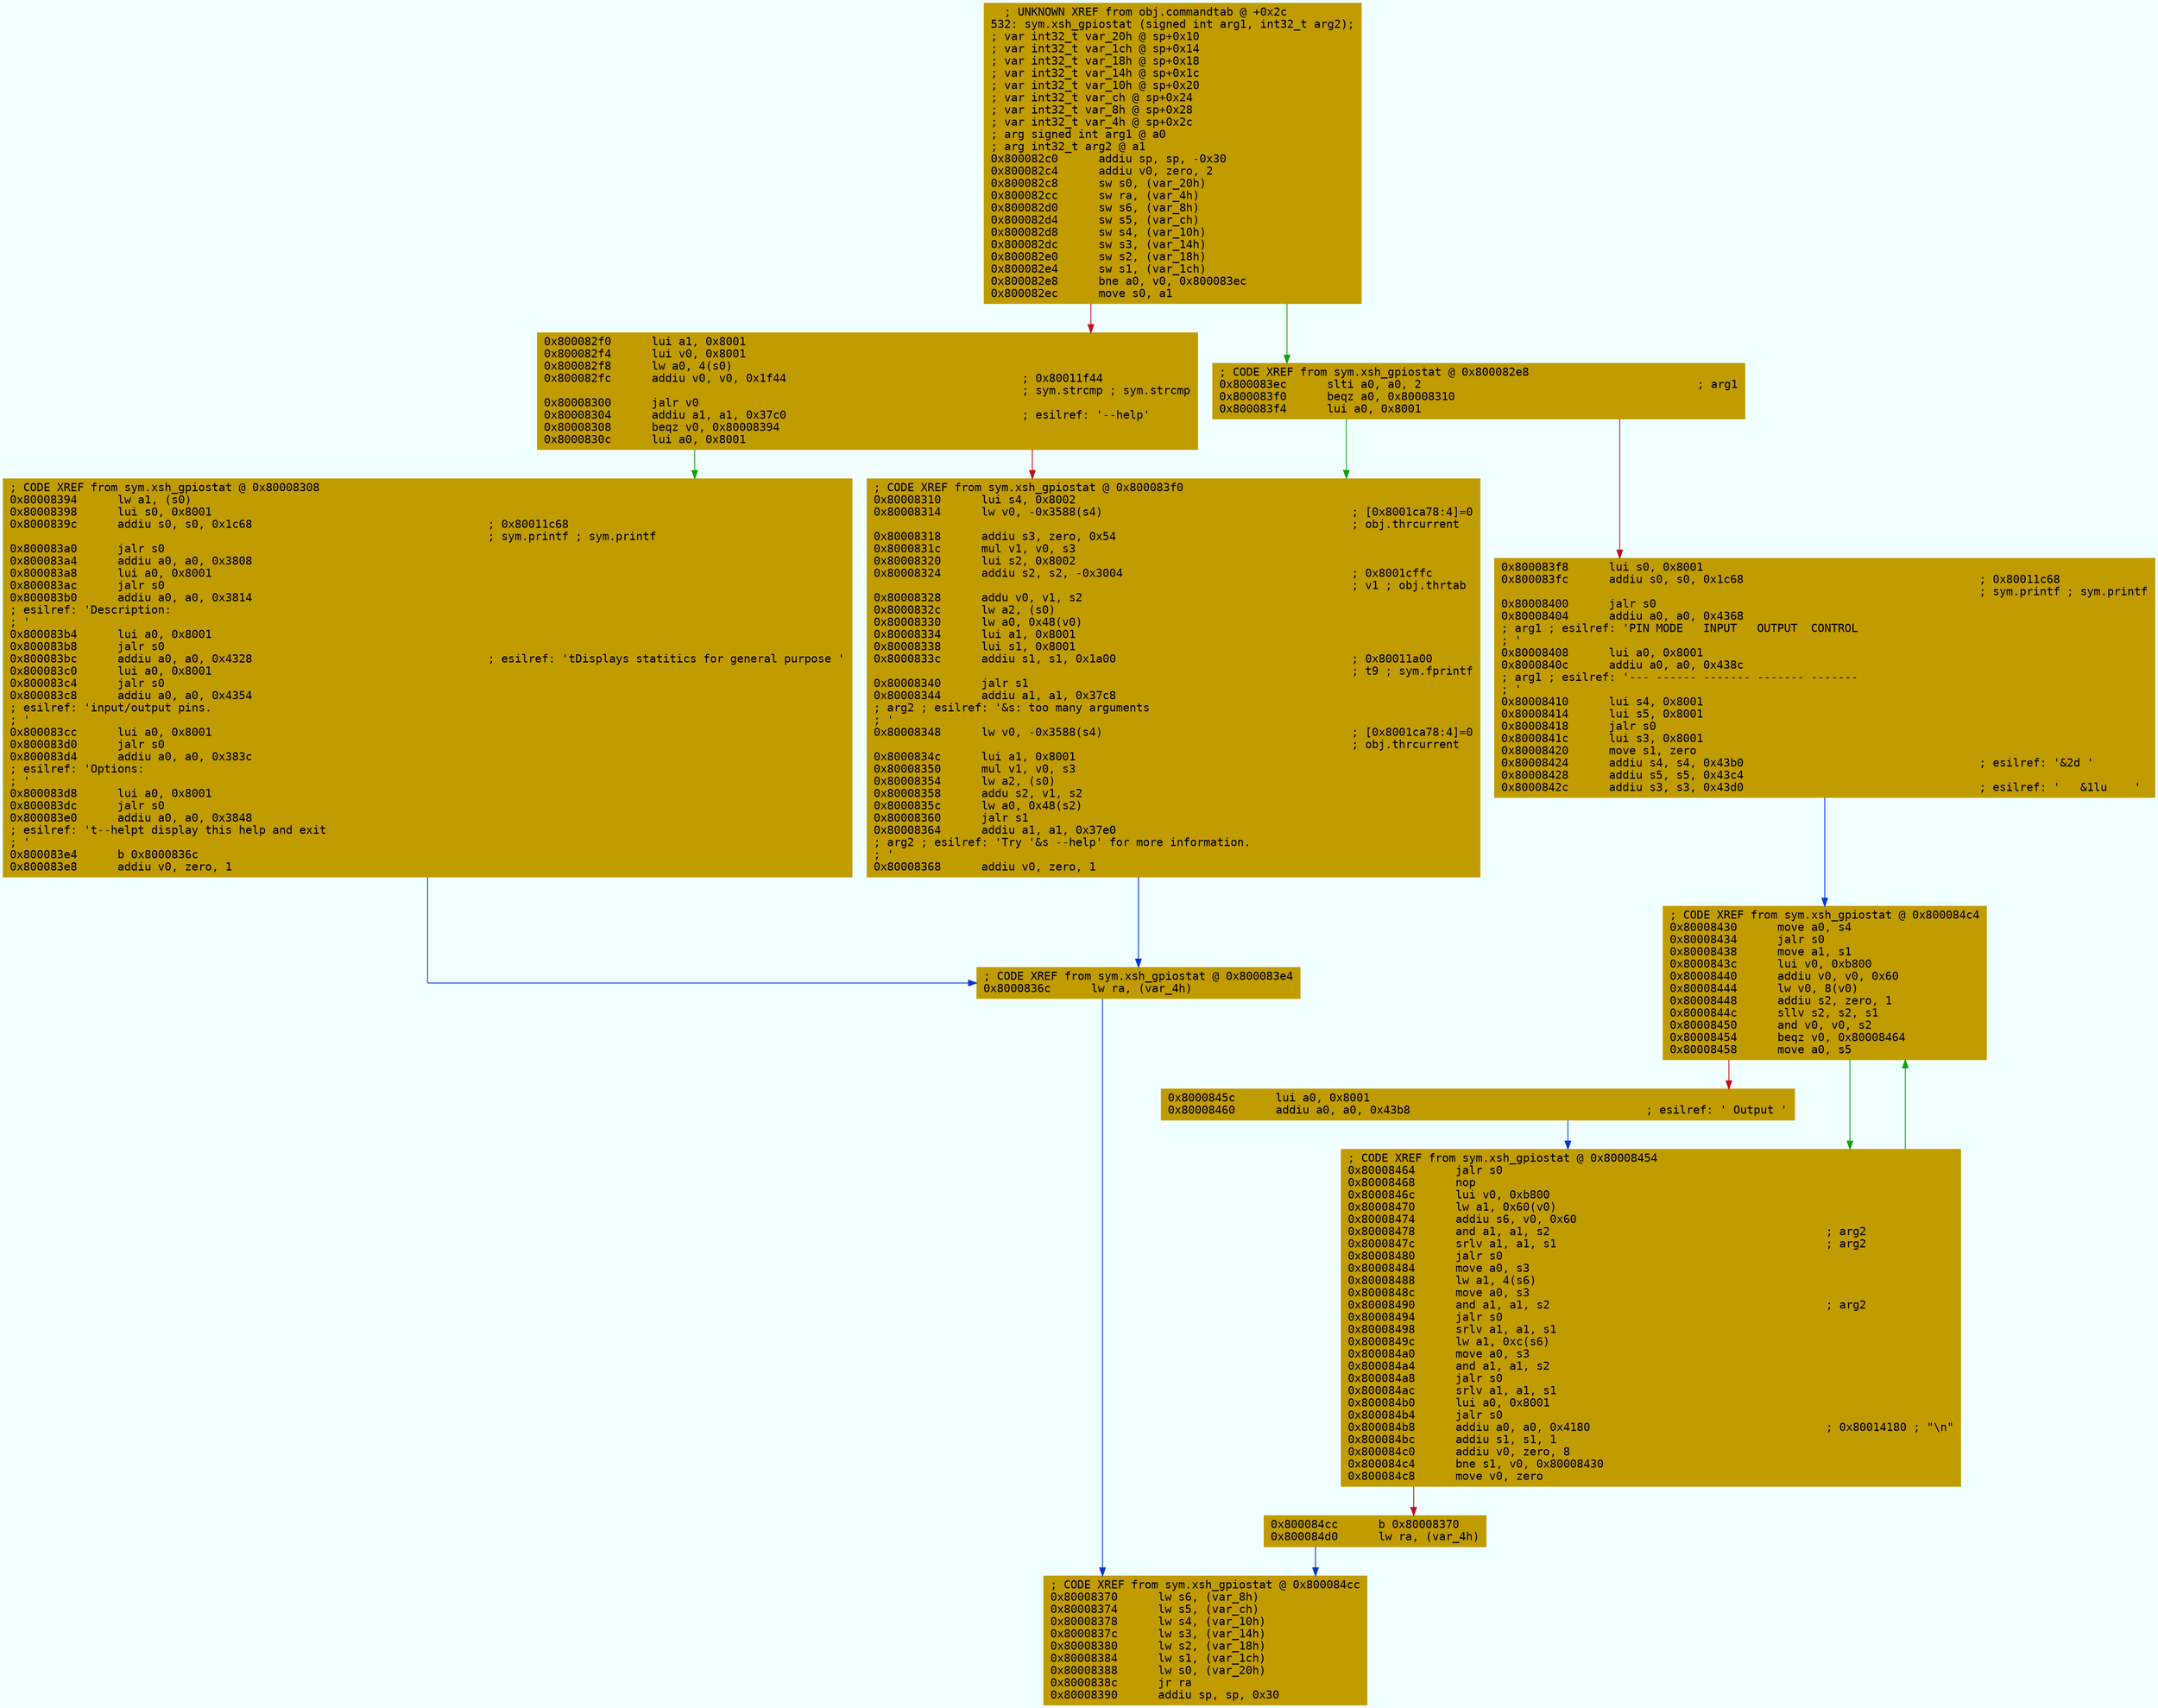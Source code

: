digraph code {
	graph [bgcolor=azure fontsize=8 fontname="Courier" splines="ortho"];
	node [fillcolor=gray style=filled shape=box];
	edge [arrowhead="normal"];
	"0x800082c0" [URL="sym.xsh_gpiostat/0x800082c0", fillcolor="#c19c00",color="#c19c00", fontname="Courier",label="  ; UNKNOWN XREF from obj.commandtab @ +0x2c\l532: sym.xsh_gpiostat (signed int arg1, int32_t arg2);\l; var int32_t var_20h @ sp+0x10\l; var int32_t var_1ch @ sp+0x14\l; var int32_t var_18h @ sp+0x18\l; var int32_t var_14h @ sp+0x1c\l; var int32_t var_10h @ sp+0x20\l; var int32_t var_ch @ sp+0x24\l; var int32_t var_8h @ sp+0x28\l; var int32_t var_4h @ sp+0x2c\l; arg signed int arg1 @ a0\l; arg int32_t arg2 @ a1\l0x800082c0      addiu sp, sp, -0x30\l0x800082c4      addiu v0, zero, 2\l0x800082c8      sw s0, (var_20h)\l0x800082cc      sw ra, (var_4h)\l0x800082d0      sw s6, (var_8h)\l0x800082d4      sw s5, (var_ch)\l0x800082d8      sw s4, (var_10h)\l0x800082dc      sw s3, (var_14h)\l0x800082e0      sw s2, (var_18h)\l0x800082e4      sw s1, (var_1ch)\l0x800082e8      bne a0, v0, 0x800083ec\l0x800082ec      move s0, a1\l"]
	"0x800082f0" [URL="sym.xsh_gpiostat/0x800082f0", fillcolor="#c19c00",color="#c19c00", fontname="Courier",label="0x800082f0      lui a1, 0x8001\l0x800082f4      lui v0, 0x8001\l0x800082f8      lw a0, 4(s0)\l0x800082fc      addiu v0, v0, 0x1f44                                   ; 0x80011f44\l                                                                       ; sym.strcmp ; sym.strcmp\l0x80008300      jalr v0\l0x80008304      addiu a1, a1, 0x37c0                                   ; esilref: '--help'\l0x80008308      beqz v0, 0x80008394\l0x8000830c      lui a0, 0x8001\l"]
	"0x80008310" [URL="sym.xsh_gpiostat/0x80008310", fillcolor="#c19c00",color="#c19c00", fontname="Courier",label="; CODE XREF from sym.xsh_gpiostat @ 0x800083f0\l0x80008310      lui s4, 0x8002\l0x80008314      lw v0, -0x3588(s4)                                     ; [0x8001ca78:4]=0\l                                                                       ; obj.thrcurrent\l0x80008318      addiu s3, zero, 0x54\l0x8000831c      mul v1, v0, s3\l0x80008320      lui s2, 0x8002\l0x80008324      addiu s2, s2, -0x3004                                  ; 0x8001cffc\l                                                                       ; v1 ; obj.thrtab\l0x80008328      addu v0, v1, s2\l0x8000832c      lw a2, (s0)\l0x80008330      lw a0, 0x48(v0)\l0x80008334      lui a1, 0x8001\l0x80008338      lui s1, 0x8001\l0x8000833c      addiu s1, s1, 0x1a00                                   ; 0x80011a00\l                                                                       ; t9 ; sym.fprintf\l0x80008340      jalr s1\l0x80008344      addiu a1, a1, 0x37c8                                   \l; arg2 ; esilref: '&s: too many arguments\l; '\l0x80008348      lw v0, -0x3588(s4)                                     ; [0x8001ca78:4]=0\l                                                                       ; obj.thrcurrent\l0x8000834c      lui a1, 0x8001\l0x80008350      mul v1, v0, s3\l0x80008354      lw a2, (s0)\l0x80008358      addu s2, v1, s2\l0x8000835c      lw a0, 0x48(s2)\l0x80008360      jalr s1\l0x80008364      addiu a1, a1, 0x37e0                                   \l; arg2 ; esilref: 'Try '&s --help' for more information.\l; '\l0x80008368      addiu v0, zero, 1\l"]
	"0x8000836c" [URL="sym.xsh_gpiostat/0x8000836c", fillcolor="#c19c00",color="#c19c00", fontname="Courier",label="; CODE XREF from sym.xsh_gpiostat @ 0x800083e4\l0x8000836c      lw ra, (var_4h)\l"]
	"0x80008370" [URL="sym.xsh_gpiostat/0x80008370", fillcolor="#c19c00",color="#c19c00", fontname="Courier",label="; CODE XREF from sym.xsh_gpiostat @ 0x800084cc\l0x80008370      lw s6, (var_8h)\l0x80008374      lw s5, (var_ch)\l0x80008378      lw s4, (var_10h)\l0x8000837c      lw s3, (var_14h)\l0x80008380      lw s2, (var_18h)\l0x80008384      lw s1, (var_1ch)\l0x80008388      lw s0, (var_20h)\l0x8000838c      jr ra\l0x80008390      addiu sp, sp, 0x30\l"]
	"0x80008394" [URL="sym.xsh_gpiostat/0x80008394", fillcolor="#c19c00",color="#c19c00", fontname="Courier",label="; CODE XREF from sym.xsh_gpiostat @ 0x80008308\l0x80008394      lw a1, (s0)\l0x80008398      lui s0, 0x8001\l0x8000839c      addiu s0, s0, 0x1c68                                   ; 0x80011c68\l                                                                       ; sym.printf ; sym.printf\l0x800083a0      jalr s0\l0x800083a4      addiu a0, a0, 0x3808\l0x800083a8      lui a0, 0x8001\l0x800083ac      jalr s0\l0x800083b0      addiu a0, a0, 0x3814                                   \l; esilref: 'Description:\l; '\l0x800083b4      lui a0, 0x8001\l0x800083b8      jalr s0\l0x800083bc      addiu a0, a0, 0x4328                                   ; esilref: '\tDisplays statitics for general purpose '\l0x800083c0      lui a0, 0x8001\l0x800083c4      jalr s0\l0x800083c8      addiu a0, a0, 0x4354                                   \l; esilref: 'input/output pins.\l; '\l0x800083cc      lui a0, 0x8001\l0x800083d0      jalr s0\l0x800083d4      addiu a0, a0, 0x383c                                   \l; esilref: 'Options:\l; '\l0x800083d8      lui a0, 0x8001\l0x800083dc      jalr s0\l0x800083e0      addiu a0, a0, 0x3848                                   \l; esilref: '\t--help\t display this help and exit\l; '\l0x800083e4      b 0x8000836c\l0x800083e8      addiu v0, zero, 1\l"]
	"0x800083ec" [URL="sym.xsh_gpiostat/0x800083ec", fillcolor="#c19c00",color="#c19c00", fontname="Courier",label="; CODE XREF from sym.xsh_gpiostat @ 0x800082e8\l0x800083ec      slti a0, a0, 2                                         ; arg1\l0x800083f0      beqz a0, 0x80008310\l0x800083f4      lui a0, 0x8001\l"]
	"0x800083f8" [URL="sym.xsh_gpiostat/0x800083f8", fillcolor="#c19c00",color="#c19c00", fontname="Courier",label="0x800083f8      lui s0, 0x8001\l0x800083fc      addiu s0, s0, 0x1c68                                   ; 0x80011c68\l                                                                       ; sym.printf ; sym.printf\l0x80008400      jalr s0\l0x80008404      addiu a0, a0, 0x4368                                   \l; arg1 ; esilref: 'PIN MODE   INPUT   OUTPUT  CONTROL\l; '\l0x80008408      lui a0, 0x8001\l0x8000840c      addiu a0, a0, 0x438c                                   \l; arg1 ; esilref: '--- ------ ------- ------- -------\l; '\l0x80008410      lui s4, 0x8001\l0x80008414      lui s5, 0x8001\l0x80008418      jalr s0\l0x8000841c      lui s3, 0x8001\l0x80008420      move s1, zero\l0x80008424      addiu s4, s4, 0x43b0                                   ; esilref: '&2d '\l0x80008428      addiu s5, s5, 0x43c4\l0x8000842c      addiu s3, s3, 0x43d0                                   ; esilref: '   &1lu    '\l"]
	"0x80008430" [URL="sym.xsh_gpiostat/0x80008430", fillcolor="#c19c00",color="#c19c00", fontname="Courier",label="; CODE XREF from sym.xsh_gpiostat @ 0x800084c4\l0x80008430      move a0, s4\l0x80008434      jalr s0\l0x80008438      move a1, s1\l0x8000843c      lui v0, 0xb800\l0x80008440      addiu v0, v0, 0x60\l0x80008444      lw v0, 8(v0)\l0x80008448      addiu s2, zero, 1\l0x8000844c      sllv s2, s2, s1\l0x80008450      and v0, v0, s2\l0x80008454      beqz v0, 0x80008464\l0x80008458      move a0, s5\l"]
	"0x8000845c" [URL="sym.xsh_gpiostat/0x8000845c", fillcolor="#c19c00",color="#c19c00", fontname="Courier",label="0x8000845c      lui a0, 0x8001\l0x80008460      addiu a0, a0, 0x43b8                                   ; esilref: ' Output '\l"]
	"0x80008464" [URL="sym.xsh_gpiostat/0x80008464", fillcolor="#c19c00",color="#c19c00", fontname="Courier",label="; CODE XREF from sym.xsh_gpiostat @ 0x80008454\l0x80008464      jalr s0\l0x80008468      nop\l0x8000846c      lui v0, 0xb800\l0x80008470      lw a1, 0x60(v0)\l0x80008474      addiu s6, v0, 0x60\l0x80008478      and a1, a1, s2                                         ; arg2\l0x8000847c      srlv a1, a1, s1                                        ; arg2\l0x80008480      jalr s0\l0x80008484      move a0, s3\l0x80008488      lw a1, 4(s6)\l0x8000848c      move a0, s3\l0x80008490      and a1, a1, s2                                         ; arg2\l0x80008494      jalr s0\l0x80008498      srlv a1, a1, s1\l0x8000849c      lw a1, 0xc(s6)\l0x800084a0      move a0, s3\l0x800084a4      and a1, a1, s2\l0x800084a8      jalr s0\l0x800084ac      srlv a1, a1, s1\l0x800084b0      lui a0, 0x8001\l0x800084b4      jalr s0\l0x800084b8      addiu a0, a0, 0x4180                                   ; 0x80014180 ; \"\\n\"\l0x800084bc      addiu s1, s1, 1\l0x800084c0      addiu v0, zero, 8\l0x800084c4      bne s1, v0, 0x80008430\l0x800084c8      move v0, zero\l"]
	"0x800084cc" [URL="sym.xsh_gpiostat/0x800084cc", fillcolor="#c19c00",color="#c19c00", fontname="Courier",label="0x800084cc      b 0x80008370\l0x800084d0      lw ra, (var_4h)\l"]
        "0x800082c0" -> "0x800083ec" [color="#13a10e"];
        "0x800082c0" -> "0x800082f0" [color="#c50f1f"];
        "0x800082f0" -> "0x80008394" [color="#13a10e"];
        "0x800082f0" -> "0x80008310" [color="#c50f1f"];
        "0x80008310" -> "0x8000836c" [color="#0037da"];
        "0x8000836c" -> "0x80008370" [color="#0037da"];
        "0x80008394" -> "0x8000836c" [color="#0037da"];
        "0x800083ec" -> "0x80008310" [color="#13a10e"];
        "0x800083ec" -> "0x800083f8" [color="#c50f1f"];
        "0x800083f8" -> "0x80008430" [color="#0037da"];
        "0x80008430" -> "0x80008464" [color="#13a10e"];
        "0x80008430" -> "0x8000845c" [color="#c50f1f"];
        "0x8000845c" -> "0x80008464" [color="#0037da"];
        "0x80008464" -> "0x80008430" [color="#13a10e"];
        "0x80008464" -> "0x800084cc" [color="#c50f1f"];
        "0x800084cc" -> "0x80008370" [color="#0037da"];
}
